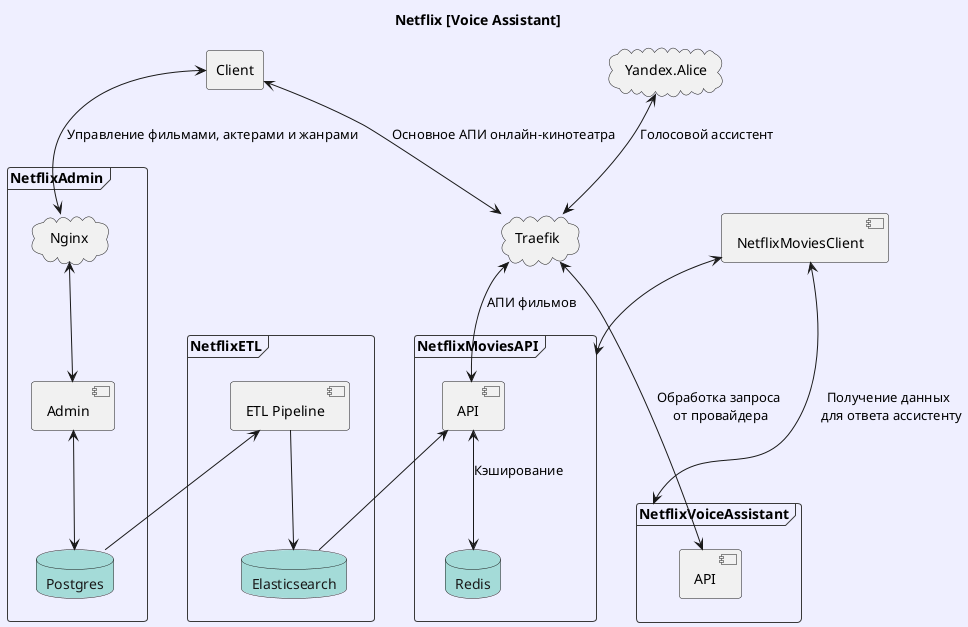 @startuml
!theme mars
skinparam componentStyle uml2
skinparam defaultFontName Segoe UI
skinparam backgroundColor motivation

title Netflix [Voice Assistant]

agent "Client" as base_client
cloud "Traefik" as base_traefik

cloud "Yandex.Alice" as yandex_provider_voice_assistant

frame NetflixAdmin {
    cloud "Nginx" as nginx_admin
    component "Admin" as admin_admin
    database "Postgres" as postgres_admin

    nginx_admin <-down-> admin_admin
    admin_admin <-down-> postgres_admin
}

frame NetflixETL {
    database "Elasticsearch" as elasticsearch_etl
    component "ETL Pipeline" as etl_pipeline

    etl_pipeline <-down- postgres_admin
    etl_pipeline -down-> elasticsearch_etl
}

frame NetflixMoviesAPI {
    component "API" as api_movies
    database "Redis" as redis_movies

    api_movies <-up-> base_traefik: "АПИ фильмов"
    api_movies <-down- elasticsearch_etl
    api_movies <-down-> redis_movies: "Кэширование"
}

frame NetflixVoiceAssistant {
    component "API" as api_voice_assistant

    api_voice_assistant <-up-> base_traefik: "Обработка запроса\n от провайдера"
}

component NetflixMoviesClient

yandex_provider_voice_assistant <-down-> base_traefik: "Голосовой ассистент"

NetflixMoviesAPI <-up-> NetflixMoviesClient

base_client <-down-> nginx_admin: "Управление фильмами, актерами и жанрами"
base_client <-down-> base_traefik: "Основное АПИ онлайн-кинотеатра"

NetflixMoviesClient <-down-> NetflixVoiceAssistant: "Получение данных \n для ответа ассистенту"

NetflixAdmin -[hidden]-> NetflixETL
NetflixETL -[hidden]-> NetflixMoviesAPI
NetflixMoviesAPI -[hidden]-> NetflixVoiceAssistant
@enduml
